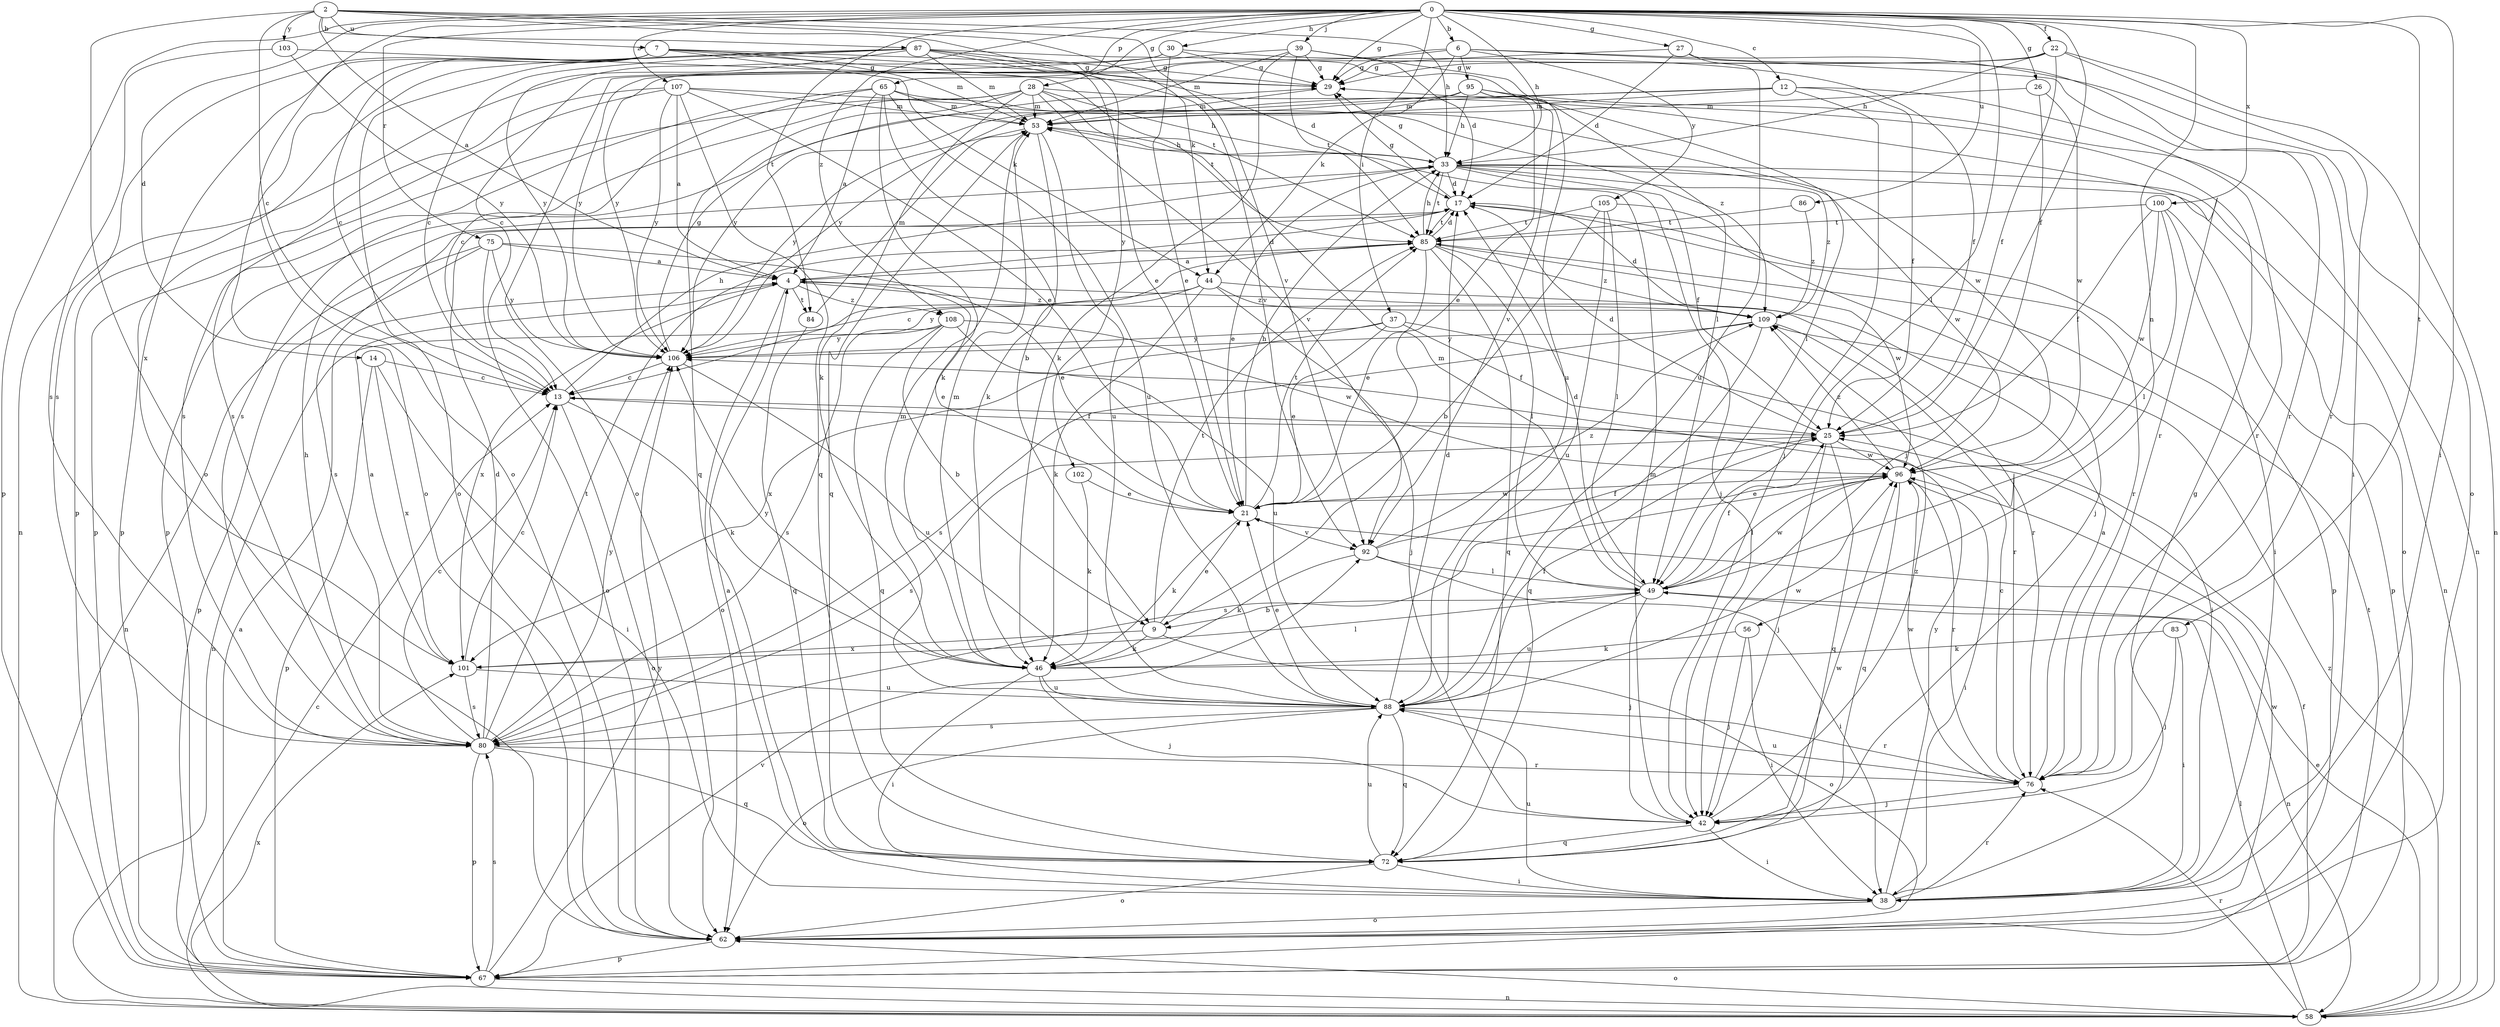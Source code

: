 strict digraph  {
0;
2;
4;
6;
7;
9;
12;
13;
14;
17;
21;
22;
25;
26;
27;
28;
29;
30;
33;
37;
38;
39;
42;
44;
46;
49;
53;
56;
58;
62;
65;
67;
72;
75;
76;
80;
83;
84;
85;
86;
87;
88;
92;
95;
96;
100;
101;
102;
103;
105;
106;
107;
108;
109;
0 -> 6  [label=b];
0 -> 12  [label=c];
0 -> 14  [label=d];
0 -> 22  [label=f];
0 -> 25  [label=f];
0 -> 26  [label=g];
0 -> 27  [label=g];
0 -> 28  [label=g];
0 -> 29  [label=g];
0 -> 30  [label=h];
0 -> 33  [label=h];
0 -> 37  [label=i];
0 -> 38  [label=i];
0 -> 39  [label=j];
0 -> 49  [label=l];
0 -> 56  [label=n];
0 -> 62  [label=o];
0 -> 65  [label=p];
0 -> 67  [label=p];
0 -> 75  [label=r];
0 -> 83  [label=t];
0 -> 84  [label=t];
0 -> 86  [label=u];
0 -> 100  [label=x];
0 -> 107  [label=z];
0 -> 108  [label=z];
2 -> 4  [label=a];
2 -> 7  [label=b];
2 -> 13  [label=c];
2 -> 33  [label=h];
2 -> 44  [label=k];
2 -> 62  [label=o];
2 -> 87  [label=u];
2 -> 92  [label=v];
2 -> 102  [label=y];
2 -> 103  [label=y];
4 -> 17  [label=d];
4 -> 21  [label=e];
4 -> 62  [label=o];
4 -> 84  [label=t];
4 -> 101  [label=x];
4 -> 108  [label=z];
4 -> 109  [label=z];
6 -> 29  [label=g];
6 -> 44  [label=k];
6 -> 62  [label=o];
6 -> 76  [label=r];
6 -> 95  [label=w];
6 -> 105  [label=y];
6 -> 106  [label=y];
7 -> 13  [label=c];
7 -> 17  [label=d];
7 -> 29  [label=g];
7 -> 44  [label=k];
7 -> 53  [label=m];
7 -> 62  [label=o];
7 -> 80  [label=s];
7 -> 85  [label=t];
7 -> 101  [label=x];
9 -> 21  [label=e];
9 -> 46  [label=k];
9 -> 62  [label=o];
9 -> 85  [label=t];
9 -> 101  [label=x];
12 -> 25  [label=f];
12 -> 42  [label=j];
12 -> 53  [label=m];
12 -> 67  [label=p];
12 -> 76  [label=r];
12 -> 106  [label=y];
13 -> 25  [label=f];
13 -> 33  [label=h];
13 -> 46  [label=k];
13 -> 62  [label=o];
14 -> 13  [label=c];
14 -> 38  [label=i];
14 -> 67  [label=p];
14 -> 101  [label=x];
17 -> 29  [label=g];
17 -> 67  [label=p];
17 -> 76  [label=r];
17 -> 80  [label=s];
17 -> 85  [label=t];
21 -> 33  [label=h];
21 -> 46  [label=k];
21 -> 85  [label=t];
21 -> 92  [label=v];
21 -> 96  [label=w];
22 -> 25  [label=f];
22 -> 29  [label=g];
22 -> 33  [label=h];
22 -> 38  [label=i];
22 -> 58  [label=n];
22 -> 106  [label=y];
25 -> 17  [label=d];
25 -> 42  [label=j];
25 -> 72  [label=q];
25 -> 80  [label=s];
25 -> 96  [label=w];
26 -> 42  [label=j];
26 -> 53  [label=m];
26 -> 96  [label=w];
27 -> 17  [label=d];
27 -> 29  [label=g];
27 -> 76  [label=r];
27 -> 88  [label=u];
28 -> 33  [label=h];
28 -> 46  [label=k];
28 -> 53  [label=m];
28 -> 67  [label=p];
28 -> 72  [label=q];
28 -> 76  [label=r];
28 -> 80  [label=s];
28 -> 85  [label=t];
28 -> 92  [label=v];
29 -> 53  [label=m];
30 -> 13  [label=c];
30 -> 21  [label=e];
30 -> 25  [label=f];
30 -> 29  [label=g];
30 -> 58  [label=n];
33 -> 17  [label=d];
33 -> 21  [label=e];
33 -> 25  [label=f];
33 -> 29  [label=g];
33 -> 42  [label=j];
33 -> 58  [label=n];
33 -> 62  [label=o];
33 -> 85  [label=t];
33 -> 96  [label=w];
33 -> 109  [label=z];
37 -> 21  [label=e];
37 -> 25  [label=f];
37 -> 38  [label=i];
37 -> 101  [label=x];
37 -> 106  [label=y];
38 -> 4  [label=a];
38 -> 29  [label=g];
38 -> 62  [label=o];
38 -> 76  [label=r];
38 -> 88  [label=u];
38 -> 106  [label=y];
39 -> 17  [label=d];
39 -> 29  [label=g];
39 -> 46  [label=k];
39 -> 53  [label=m];
39 -> 62  [label=o];
39 -> 85  [label=t];
39 -> 88  [label=u];
42 -> 38  [label=i];
42 -> 53  [label=m];
42 -> 72  [label=q];
42 -> 109  [label=z];
44 -> 42  [label=j];
44 -> 46  [label=k];
44 -> 58  [label=n];
44 -> 76  [label=r];
44 -> 106  [label=y];
44 -> 109  [label=z];
46 -> 38  [label=i];
46 -> 42  [label=j];
46 -> 53  [label=m];
46 -> 88  [label=u];
46 -> 106  [label=y];
49 -> 9  [label=b];
49 -> 17  [label=d];
49 -> 25  [label=f];
49 -> 42  [label=j];
49 -> 53  [label=m];
49 -> 58  [label=n];
49 -> 88  [label=u];
49 -> 96  [label=w];
53 -> 33  [label=h];
53 -> 46  [label=k];
53 -> 72  [label=q];
53 -> 88  [label=u];
53 -> 106  [label=y];
56 -> 38  [label=i];
56 -> 42  [label=j];
56 -> 46  [label=k];
58 -> 13  [label=c];
58 -> 21  [label=e];
58 -> 49  [label=l];
58 -> 62  [label=o];
58 -> 76  [label=r];
58 -> 101  [label=x];
58 -> 109  [label=z];
62 -> 67  [label=p];
62 -> 96  [label=w];
65 -> 4  [label=a];
65 -> 9  [label=b];
65 -> 13  [label=c];
65 -> 46  [label=k];
65 -> 53  [label=m];
65 -> 80  [label=s];
65 -> 88  [label=u];
65 -> 96  [label=w];
67 -> 4  [label=a];
67 -> 25  [label=f];
67 -> 58  [label=n];
67 -> 80  [label=s];
67 -> 85  [label=t];
67 -> 92  [label=v];
67 -> 106  [label=y];
72 -> 38  [label=i];
72 -> 62  [label=o];
72 -> 88  [label=u];
72 -> 96  [label=w];
75 -> 4  [label=a];
75 -> 21  [label=e];
75 -> 58  [label=n];
75 -> 62  [label=o];
75 -> 67  [label=p];
75 -> 106  [label=y];
76 -> 4  [label=a];
76 -> 13  [label=c];
76 -> 42  [label=j];
76 -> 88  [label=u];
76 -> 96  [label=w];
80 -> 13  [label=c];
80 -> 17  [label=d];
80 -> 33  [label=h];
80 -> 67  [label=p];
80 -> 72  [label=q];
80 -> 76  [label=r];
80 -> 85  [label=t];
80 -> 106  [label=y];
83 -> 38  [label=i];
83 -> 42  [label=j];
83 -> 46  [label=k];
84 -> 53  [label=m];
84 -> 72  [label=q];
85 -> 4  [label=a];
85 -> 13  [label=c];
85 -> 17  [label=d];
85 -> 21  [label=e];
85 -> 33  [label=h];
85 -> 49  [label=l];
85 -> 72  [label=q];
85 -> 96  [label=w];
85 -> 109  [label=z];
86 -> 85  [label=t];
86 -> 109  [label=z];
87 -> 13  [label=c];
87 -> 21  [label=e];
87 -> 29  [label=g];
87 -> 49  [label=l];
87 -> 53  [label=m];
87 -> 62  [label=o];
87 -> 67  [label=p];
87 -> 92  [label=v];
87 -> 106  [label=y];
88 -> 17  [label=d];
88 -> 21  [label=e];
88 -> 25  [label=f];
88 -> 53  [label=m];
88 -> 62  [label=o];
88 -> 72  [label=q];
88 -> 76  [label=r];
88 -> 80  [label=s];
88 -> 96  [label=w];
92 -> 25  [label=f];
92 -> 38  [label=i];
92 -> 46  [label=k];
92 -> 49  [label=l];
92 -> 109  [label=z];
95 -> 21  [label=e];
95 -> 33  [label=h];
95 -> 49  [label=l];
95 -> 53  [label=m];
95 -> 58  [label=n];
95 -> 92  [label=v];
95 -> 106  [label=y];
96 -> 21  [label=e];
96 -> 38  [label=i];
96 -> 49  [label=l];
96 -> 72  [label=q];
96 -> 76  [label=r];
96 -> 80  [label=s];
96 -> 109  [label=z];
100 -> 25  [label=f];
100 -> 38  [label=i];
100 -> 49  [label=l];
100 -> 67  [label=p];
100 -> 85  [label=t];
100 -> 96  [label=w];
101 -> 4  [label=a];
101 -> 13  [label=c];
101 -> 49  [label=l];
101 -> 80  [label=s];
101 -> 88  [label=u];
102 -> 21  [label=e];
102 -> 46  [label=k];
103 -> 29  [label=g];
103 -> 80  [label=s];
103 -> 106  [label=y];
105 -> 9  [label=b];
105 -> 42  [label=j];
105 -> 49  [label=l];
105 -> 85  [label=t];
105 -> 88  [label=u];
106 -> 13  [label=c];
106 -> 29  [label=g];
106 -> 88  [label=u];
107 -> 4  [label=a];
107 -> 21  [label=e];
107 -> 53  [label=m];
107 -> 67  [label=p];
107 -> 72  [label=q];
107 -> 80  [label=s];
107 -> 106  [label=y];
107 -> 109  [label=z];
108 -> 9  [label=b];
108 -> 72  [label=q];
108 -> 80  [label=s];
108 -> 88  [label=u];
108 -> 96  [label=w];
108 -> 106  [label=y];
109 -> 17  [label=d];
109 -> 72  [label=q];
109 -> 76  [label=r];
109 -> 80  [label=s];
109 -> 106  [label=y];
}
